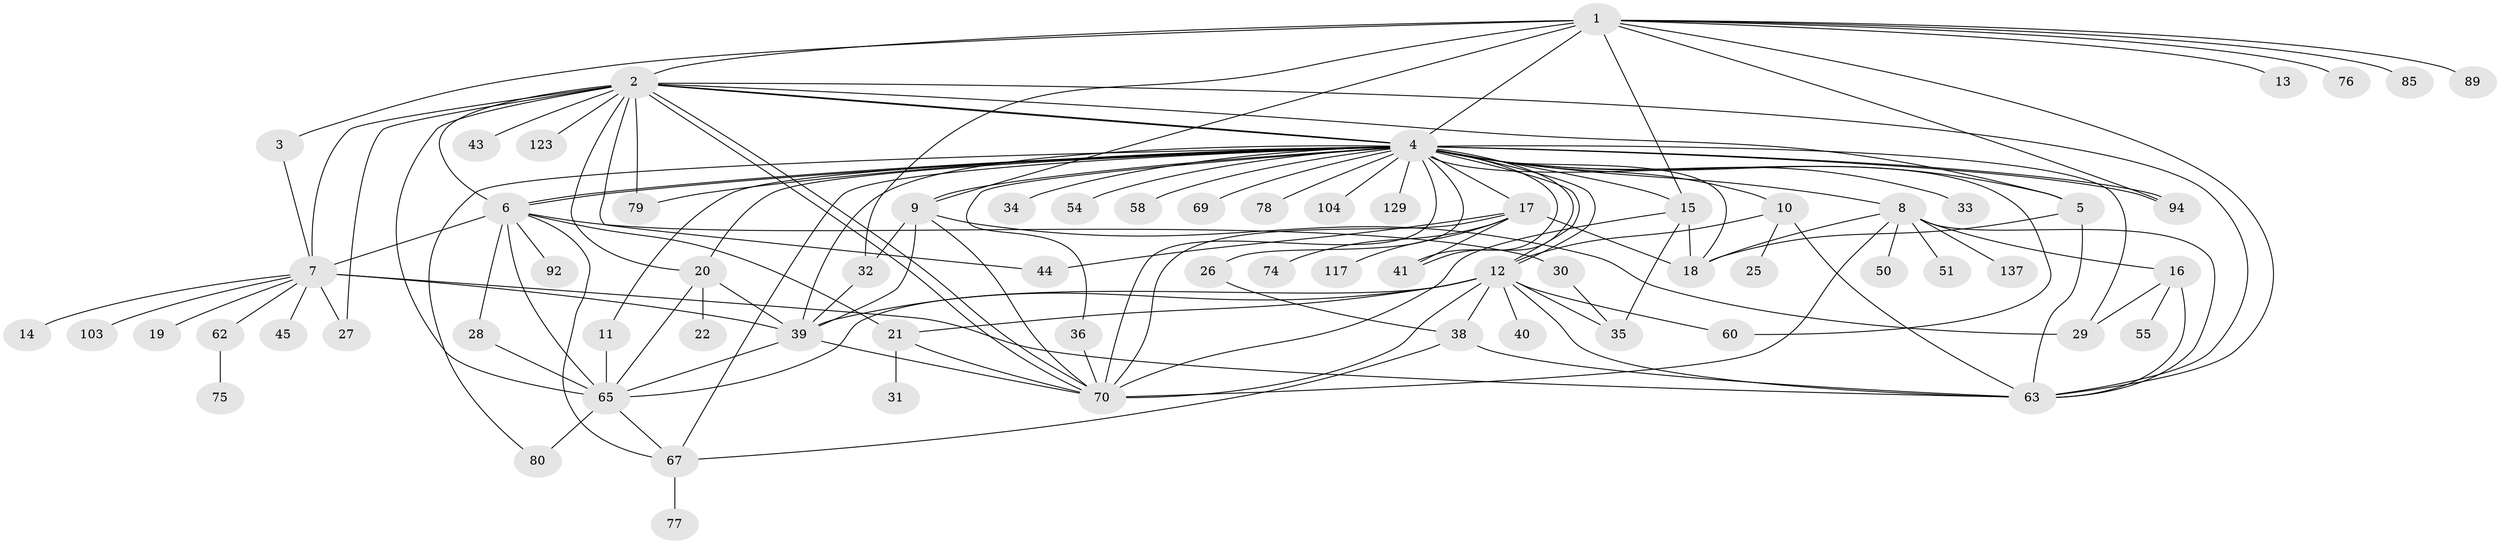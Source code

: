 // original degree distribution, {16: 0.0070921985815602835, 22: 0.0070921985815602835, 2: 0.2695035460992908, 42: 0.0070921985815602835, 4: 0.10638297872340426, 10: 0.0070921985815602835, 14: 0.0070921985815602835, 9: 0.014184397163120567, 6: 0.028368794326241134, 8: 0.0070921985815602835, 1: 0.3900709219858156, 7: 0.0070921985815602835, 11: 0.014184397163120567, 5: 0.05673758865248227, 3: 0.07092198581560284}
// Generated by graph-tools (version 1.1) at 2025/14/03/09/25 04:14:26]
// undirected, 70 vertices, 133 edges
graph export_dot {
graph [start="1"]
  node [color=gray90,style=filled];
  1 [super="+46"];
  2 [super="+37+48+24+59+111+114+122+112"];
  3;
  4;
  5;
  6;
  7;
  8;
  9 [super="+96+108+82"];
  10;
  11;
  12 [super="+23+49"];
  13;
  14;
  15 [super="+97"];
  16;
  17;
  18 [super="+121+95"];
  19;
  20 [super="+57"];
  21;
  22;
  25;
  26;
  27;
  28;
  29 [super="+42"];
  30 [super="+120+141"];
  31;
  32;
  33 [super="+52"];
  34;
  35 [super="+98"];
  36;
  38 [super="+56"];
  39 [super="+71+66+64"];
  40;
  41 [super="+106"];
  43;
  44 [super="+135"];
  45 [super="+119"];
  50 [super="+53"];
  51;
  54 [super="+86"];
  55;
  58;
  60;
  62;
  63 [super="+124+90+68"];
  65 [super="+83"];
  67;
  69;
  70 [super="+102+130+139+128+93+81"];
  74;
  75;
  76;
  77;
  78;
  79 [super="+126"];
  80;
  85;
  89;
  92;
  94;
  103;
  104;
  117 [super="+125"];
  123;
  129 [super="+133"];
  137;
  1 -- 2 [weight=3];
  1 -- 3;
  1 -- 4;
  1 -- 13;
  1 -- 15;
  1 -- 32;
  1 -- 63;
  1 -- 76;
  1 -- 85;
  1 -- 89;
  1 -- 94;
  1 -- 9;
  2 -- 4 [weight=2];
  2 -- 4;
  2 -- 6;
  2 -- 7 [weight=2];
  2 -- 20;
  2 -- 43;
  2 -- 44 [weight=2];
  2 -- 70;
  2 -- 70;
  2 -- 79;
  2 -- 123;
  2 -- 63;
  2 -- 27;
  2 -- 5;
  2 -- 65 [weight=2];
  3 -- 7;
  4 -- 5;
  4 -- 6;
  4 -- 6;
  4 -- 8;
  4 -- 9 [weight=2];
  4 -- 10;
  4 -- 11;
  4 -- 12 [weight=2];
  4 -- 12;
  4 -- 17;
  4 -- 20;
  4 -- 26;
  4 -- 29;
  4 -- 33;
  4 -- 34;
  4 -- 36;
  4 -- 39;
  4 -- 41 [weight=2];
  4 -- 41;
  4 -- 54;
  4 -- 58;
  4 -- 60;
  4 -- 67;
  4 -- 69;
  4 -- 70 [weight=2];
  4 -- 78;
  4 -- 80;
  4 -- 94;
  4 -- 94;
  4 -- 104;
  4 -- 129;
  4 -- 15;
  4 -- 79;
  4 -- 18;
  5 -- 18;
  5 -- 63;
  6 -- 7;
  6 -- 21;
  6 -- 28;
  6 -- 30;
  6 -- 67;
  6 -- 92;
  6 -- 65;
  7 -- 14;
  7 -- 19;
  7 -- 27;
  7 -- 45;
  7 -- 62;
  7 -- 103;
  7 -- 39 [weight=3];
  7 -- 63;
  8 -- 16;
  8 -- 50;
  8 -- 51;
  8 -- 70;
  8 -- 137;
  8 -- 18;
  8 -- 63 [weight=2];
  9 -- 29;
  9 -- 39;
  9 -- 32;
  9 -- 70;
  10 -- 25;
  10 -- 63;
  10 -- 12;
  11 -- 65;
  12 -- 21;
  12 -- 40;
  12 -- 60;
  12 -- 70;
  12 -- 65;
  12 -- 35;
  12 -- 38;
  12 -- 39;
  12 -- 63 [weight=2];
  15 -- 18;
  15 -- 35;
  15 -- 70;
  16 -- 29;
  16 -- 55;
  16 -- 63;
  17 -- 41;
  17 -- 44;
  17 -- 74;
  17 -- 117;
  17 -- 70;
  17 -- 18;
  20 -- 22;
  20 -- 65 [weight=2];
  20 -- 39;
  21 -- 31;
  21 -- 70;
  26 -- 38;
  28 -- 65;
  30 -- 35 [weight=2];
  32 -- 39;
  36 -- 70;
  38 -- 67;
  38 -- 63;
  39 -- 70;
  39 -- 65;
  62 -- 75;
  65 -- 67;
  65 -- 80;
  67 -- 77;
}
